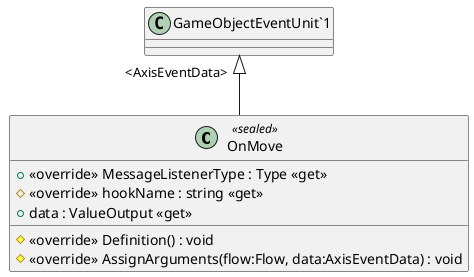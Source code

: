 @startuml
class OnMove <<sealed>> {
    + <<override>> MessageListenerType : Type <<get>>
    # <<override>> hookName : string <<get>>
    + data : ValueOutput <<get>>
    # <<override>> Definition() : void
    # <<override>> AssignArguments(flow:Flow, data:AxisEventData) : void
}
"GameObjectEventUnit`1" "<AxisEventData>" <|-- OnMove
@enduml

